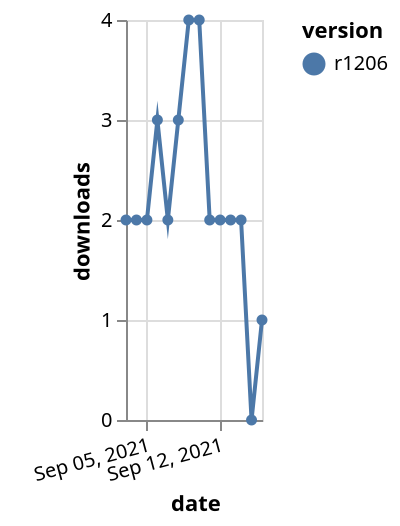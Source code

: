 {"$schema": "https://vega.github.io/schema/vega-lite/v5.json", "description": "A simple bar chart with embedded data.", "data": {"values": [{"date": "2021-09-03", "total": 2949, "delta": 2, "version": "r1206"}, {"date": "2021-09-04", "total": 2951, "delta": 2, "version": "r1206"}, {"date": "2021-09-05", "total": 2953, "delta": 2, "version": "r1206"}, {"date": "2021-09-06", "total": 2956, "delta": 3, "version": "r1206"}, {"date": "2021-09-07", "total": 2958, "delta": 2, "version": "r1206"}, {"date": "2021-09-08", "total": 2961, "delta": 3, "version": "r1206"}, {"date": "2021-09-09", "total": 2965, "delta": 4, "version": "r1206"}, {"date": "2021-09-10", "total": 2969, "delta": 4, "version": "r1206"}, {"date": "2021-09-11", "total": 2971, "delta": 2, "version": "r1206"}, {"date": "2021-09-12", "total": 2973, "delta": 2, "version": "r1206"}, {"date": "2021-09-13", "total": 2975, "delta": 2, "version": "r1206"}, {"date": "2021-09-14", "total": 2977, "delta": 2, "version": "r1206"}, {"date": "2021-09-15", "total": 2977, "delta": 0, "version": "r1206"}, {"date": "2021-09-16", "total": 2978, "delta": 1, "version": "r1206"}]}, "width": "container", "mark": {"type": "line", "point": {"filled": true}}, "encoding": {"x": {"field": "date", "type": "temporal", "timeUnit": "yearmonthdate", "title": "date", "axis": {"labelAngle": -15}}, "y": {"field": "delta", "type": "quantitative", "title": "downloads"}, "color": {"field": "version", "type": "nominal"}, "tooltip": {"field": "delta"}}}